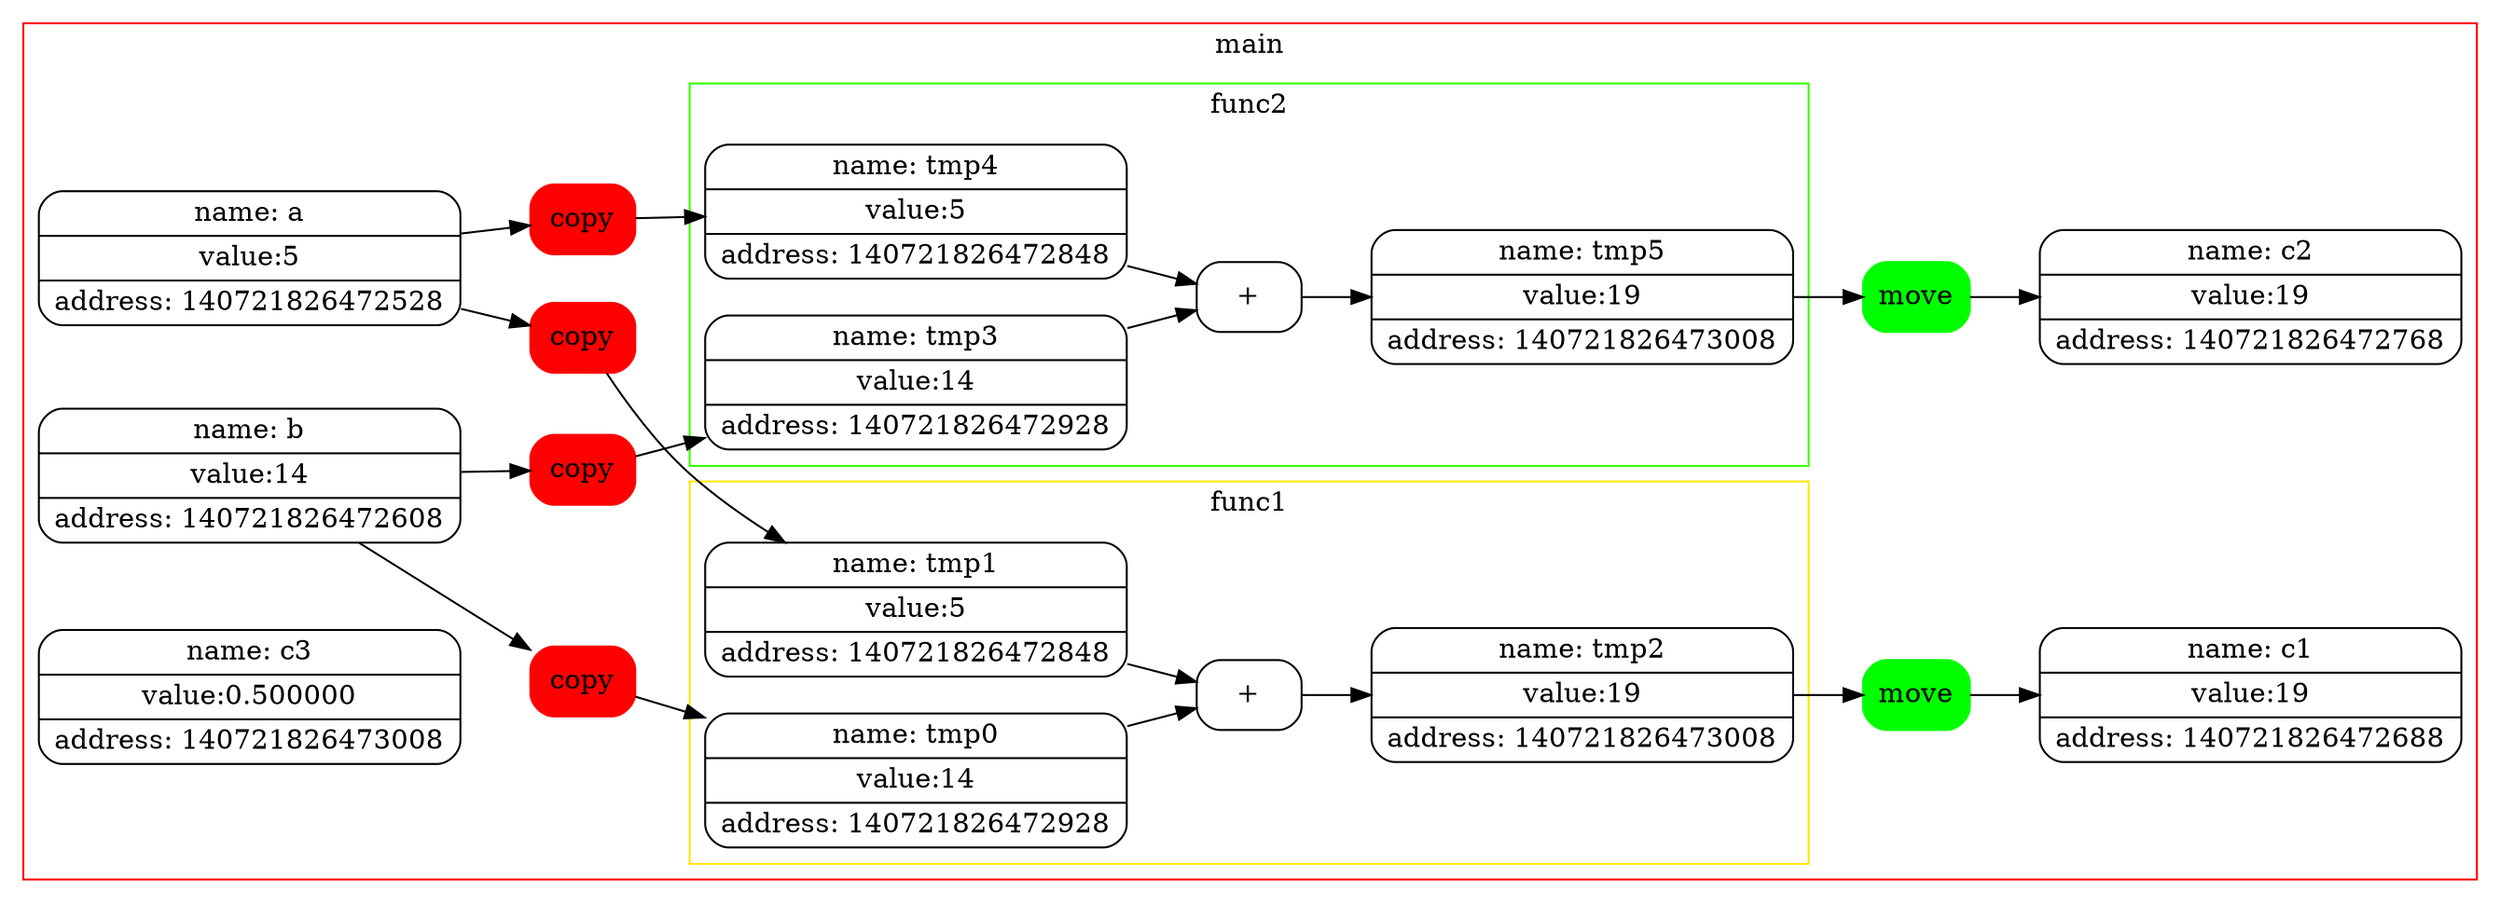 digraph G{
rankdir=LR;
node[shape=Mrecord];

subgraph "cluster_0" {
label = main;
color = "0.0,1,1";
1[label=" name: a | value:5 | address: 140721826472528 " ];
2[label=" name: b | value:14 | address: 140721826472608 " ];
3[label="copy" color = "red" style = "filled"];
2->3;
4[label=" name: tmp0 | value:14 | address: 140721826472928 " ];
3->4;
5[label="copy" color = "red" style = "filled"];
1->5;
6[label=" name: tmp1 | value:5 | address: 140721826472848 " ];
5->6;
subgraph "cluster_1" {
label = func1;
color = "0.15,1,1";
7[label="+" color = "black" style = ""];
6->7;
4->7;
8[label=" name: tmp2 | value:19 | address: 140721826473008 " ];
7->8;
}
9[label="move" color = "green" style = "filled"];
8->9;
10[label=" name: c1 | value:19 | address: 140721826472688 " ];
9->10;
11[label="copy" color = "red" style = "filled"];
2->11;
12[label=" name: tmp3 | value:14 | address: 140721826472928 " ];
11->12;
13[label="copy" color = "red" style = "filled"];
1->13;
14[label=" name: tmp4 | value:5 | address: 140721826472848 " ];
13->14;
subgraph "cluster_2" {
label = func2;
color = "0.30,1,1";
15[label="+" color = "black" style = ""];
14->15;
12->15;
16[label=" name: tmp5 | value:19 | address: 140721826473008 " ];
15->16;
}
17[label="move" color = "green" style = "filled"];
16->17;
18[label=" name: c2 | value:19 | address: 140721826472768 " ];
17->18;
19[label=" name: c3 | value:0.500000 | address: 140721826473008 " ];
}
}